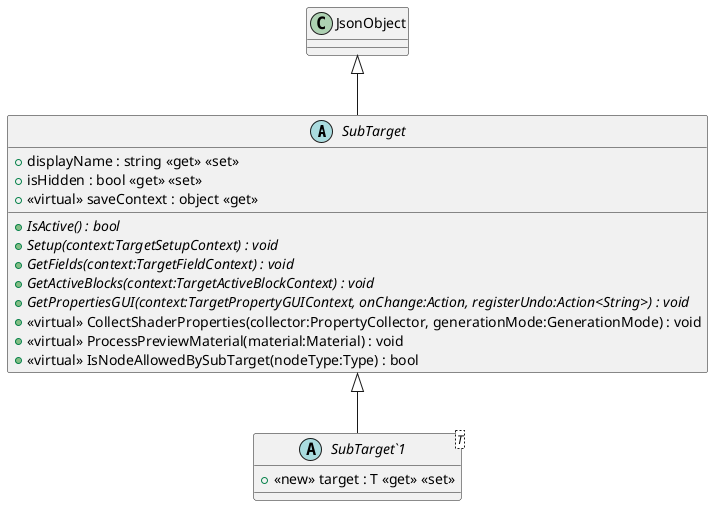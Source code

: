 @startuml
abstract class SubTarget {
    + displayName : string <<get>> <<set>>
    + isHidden : bool <<get>> <<set>>
    + {abstract} IsActive() : bool
    + {abstract} Setup(context:TargetSetupContext) : void
    + {abstract} GetFields(context:TargetFieldContext) : void
    + {abstract} GetActiveBlocks(context:TargetActiveBlockContext) : void
    + {abstract} GetPropertiesGUI(context:TargetPropertyGUIContext, onChange:Action, registerUndo:Action<String>) : void
    + <<virtual>> CollectShaderProperties(collector:PropertyCollector, generationMode:GenerationMode) : void
    + <<virtual>> ProcessPreviewMaterial(material:Material) : void
    + <<virtual>> saveContext : object <<get>>
    + <<virtual>> IsNodeAllowedBySubTarget(nodeType:Type) : bool
}
abstract class "SubTarget`1"<T> {
    + <<new>> target : T <<get>> <<set>>
}
JsonObject <|-- SubTarget
SubTarget <|-- "SubTarget`1"
@enduml
